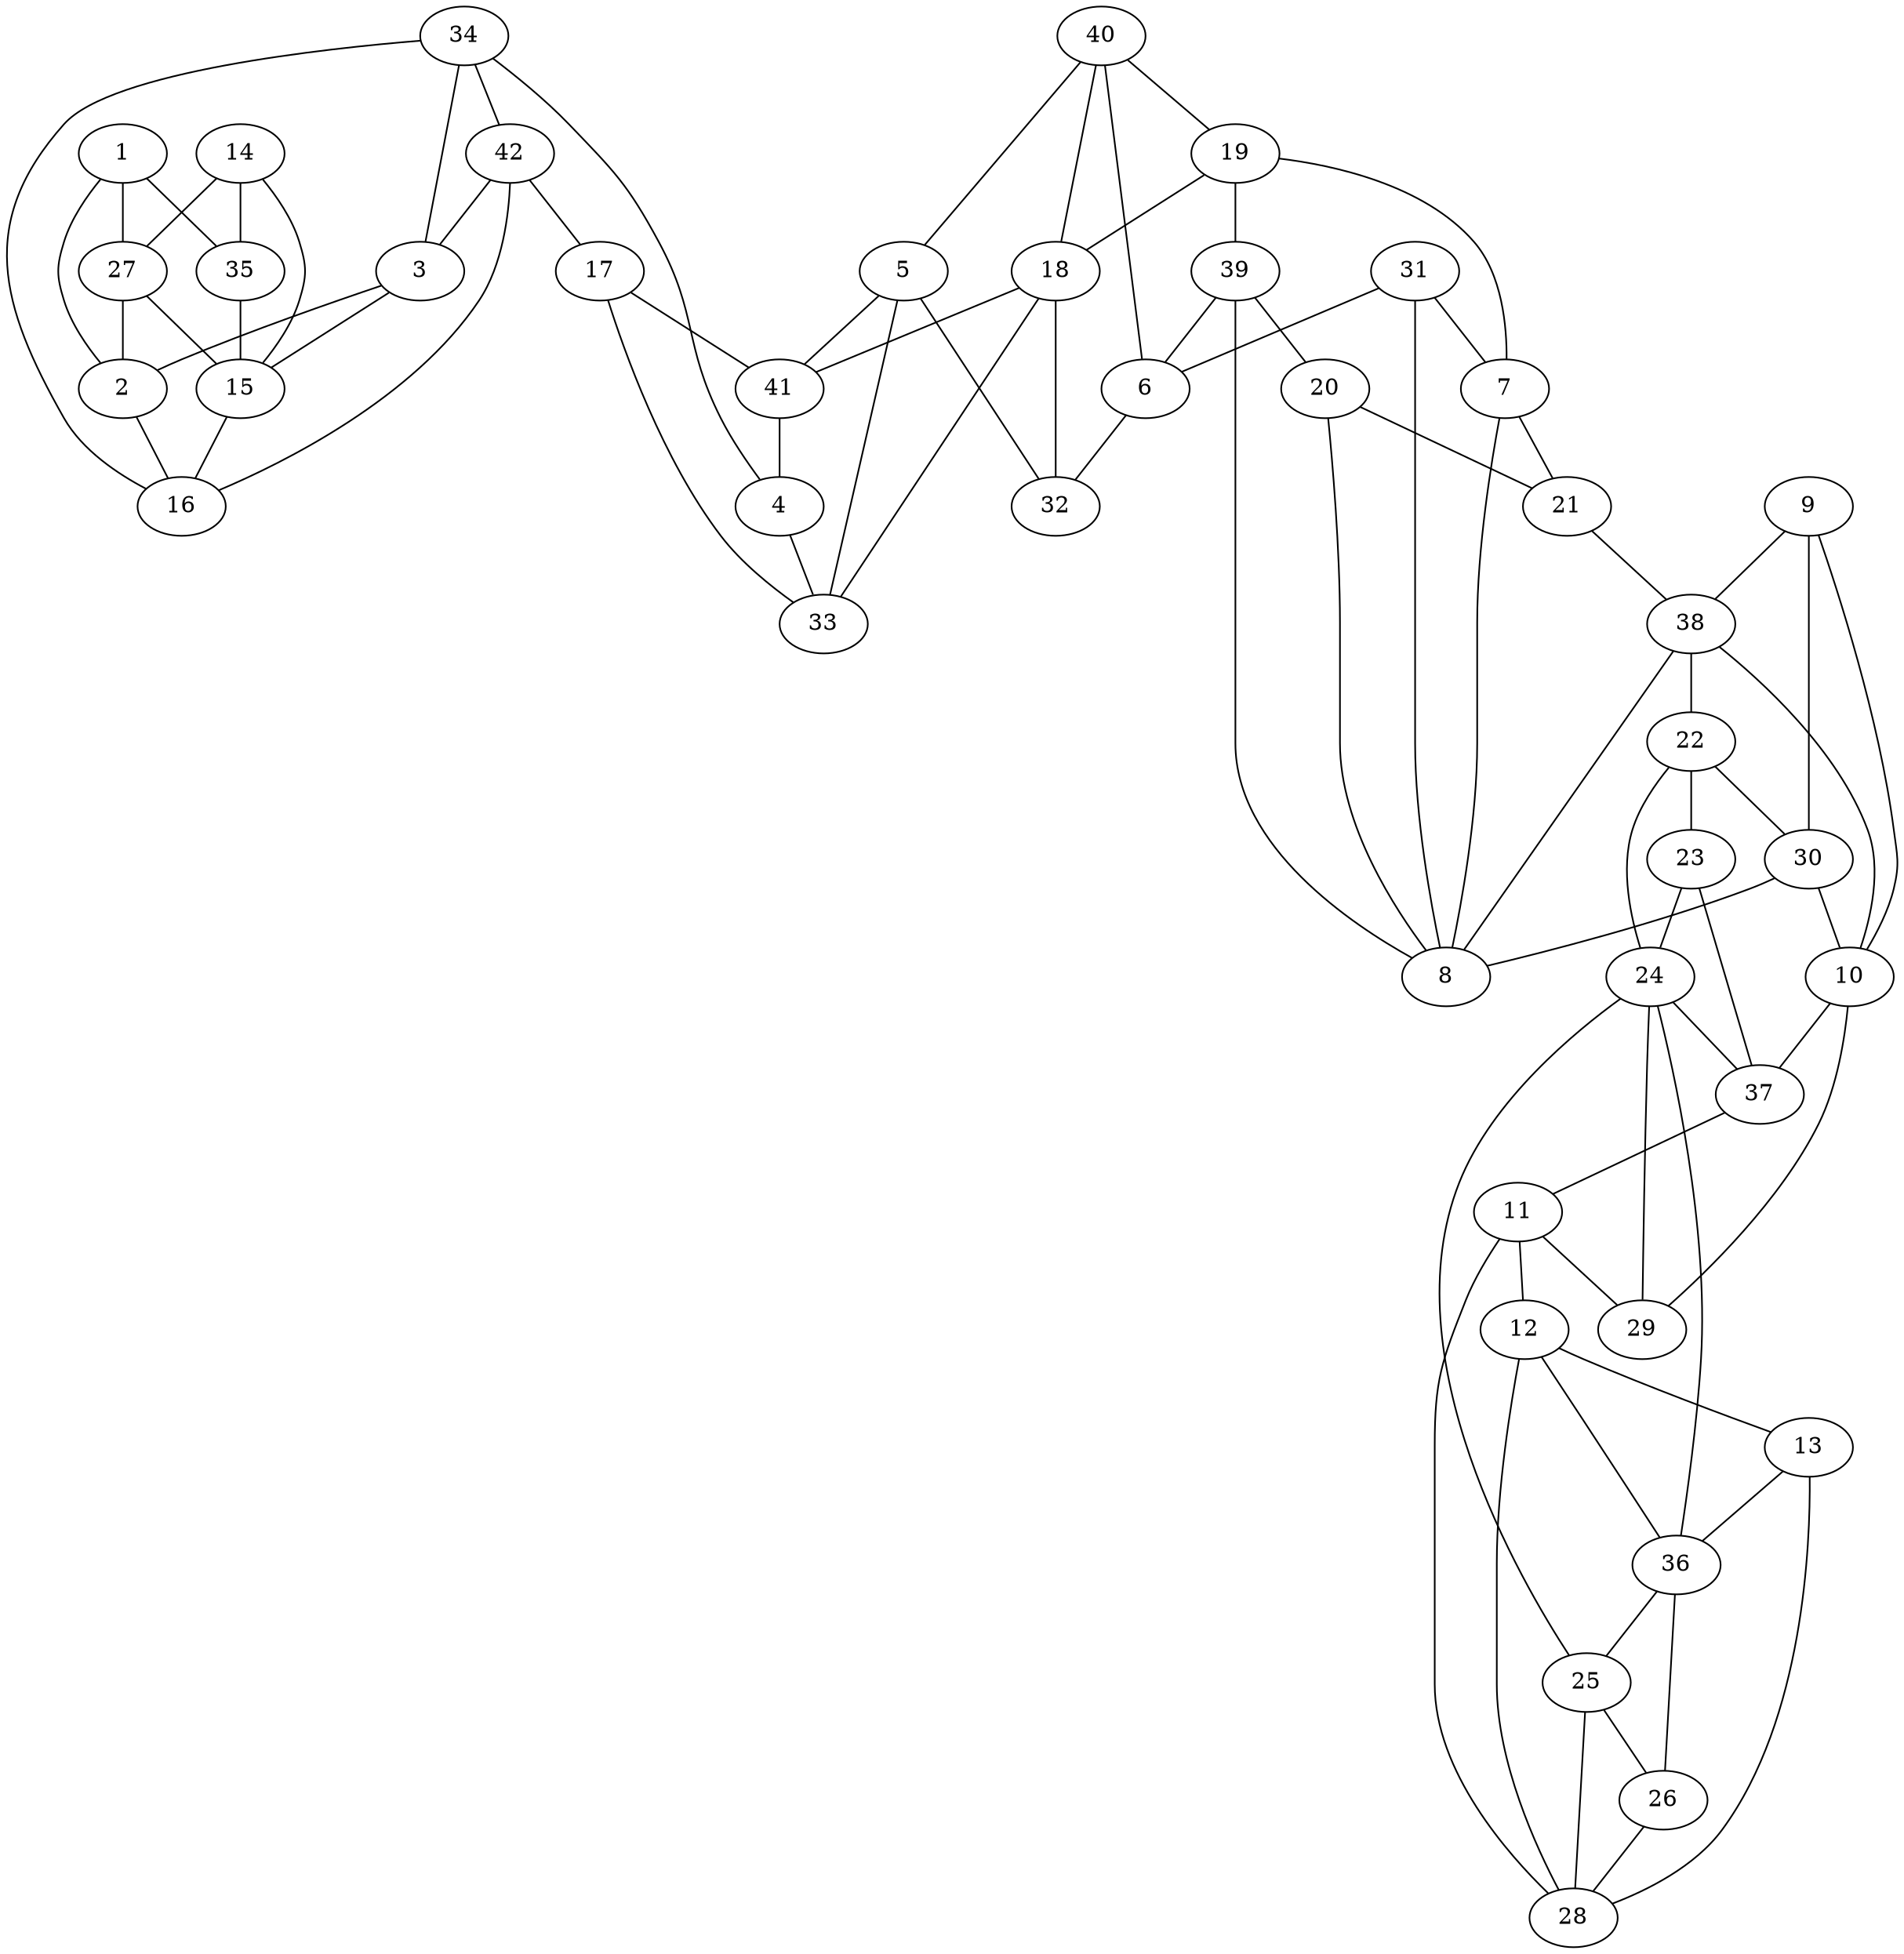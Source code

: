 graph pdb1h1z {
	1	 [aaLength=4,
		sequence=SMLS,
		type=0];
	2	 [aaLength=3,
		sequence=SDF,
		type=0];
	1 -- 2	 [distance0="5.777924",
		frequency=1,
		type0=1];
	27	 [aaLength=4,
		sequence=AKIA,
		type=1];
	1 -- 27	 [distance0="9.939322",
		frequency=1,
		type0=2];
	35	 [aaLength=4,
		sequence=AKIA,
		type=1];
	1 -- 35	 [distance0="9.939322",
		frequency=1,
		type0=3];
	16	 [aaLength=12,
		sequence=ANLAAEADRMVR,
		type=0];
	2 -- 16	 [distance0="6.164322",
		frequency=1,
		type0=2];
	3	 [aaLength=12,
		sequence=ANLAAEADRMVR,
		type=0];
	3 -- 2	 [distance0="7.550892",
		frequency=1,
		type0=2];
	15	 [aaLength=3,
		sequence=SDF,
		type=0];
	3 -- 15	 [distance0="8.964701",
		frequency=1,
		type0=3];
	4	 [aaLength=10,
		sequence=IGAPVIQSLR,
		type=0];
	33	 [aaLength=7,
		sequence=AYLDCHL,
		type=1];
	4 -- 33	 [distance0="15.58795",
		distance1="4.0",
		frequency=2,
		type0=2,
		type1=4];
	5	 [aaLength=12,
		sequence=NPSDYVEPLAKA,
		type=0];
	32	 [aaLength=5,
		sequence=SGFTF,
		type=1];
	5 -- 32	 [distance0="23.30314",
		distance1="2.0",
		frequency=2,
		type0=3,
		type1=4];
	5 -- 33	 [distance0="21.14323",
		frequency=1,
		type0=1];
	41	 [aaLength=7,
		sequence=AYLDCHL,
		type=1];
	5 -- 41	 [distance0="21.14323",
		frequency=1,
		type0=2];
	6	 [aaLength=11,
		sequence=DNWQELIQSIK,
		type=0];
	6 -- 32	 [distance0="20.69346",
		frequency=1,
		type0=2];
	7	 [aaLength=4,
		sequence=TPVE,
		type=0];
	8	 [aaLength=7,
		sequence=EVFPLVE,
		type=0];
	7 -- 8	 [distance0="11.98532",
		distance1="0.0",
		frequency=2,
		type0=1,
		type1=5];
	21	 [aaLength=7,
		sequence=EVFPLVE,
		type=0];
	7 -- 21	 [distance0="12.00702",
		frequency=1,
		type0=2];
	9	 [aaLength=3,
		sequence=FMP,
		type=0];
	10	 [aaLength=12,
		sequence=EMMEKVRALRKK,
		type=0];
	9 -- 10	 [distance0="8.285083",
		distance1="0.0",
		frequency=2,
		type0=1,
		type1=5];
	30	 [aaLength=5,
		sequence=ELVLV,
		type=1];
	9 -- 30	 [distance0="27.51591",
		frequency=1,
		type0=2];
	38	 [aaLength=5,
		sequence=ELVLV,
		type=1];
	9 -- 38	 [distance0="27.51591",
		frequency=1,
		type0=3];
	29	 [aaLength=5,
		sequence=LDIEV,
		type=1];
	10 -- 29	 [distance0="21.53898",
		distance1="3.0",
		frequency=2,
		type0=2,
		type1=4];
	37	 [aaLength=8,
		sequence=LDIEVDGG,
		type=1];
	10 -- 37	 [distance0="21.53898",
		frequency=1,
		type0=3];
	11	 [aaLength=12,
		sequence=LGPSTIDVAASA,
		type=0];
	12	 [aaLength=6,
		sequence=AGSSIF,
		type=0];
	11 -- 12	 [distance0="18.14087",
		frequency=1,
		type0=1];
	28	 [aaLength=4,
		sequence=NCIV,
		type=1];
	11 -- 28	 [distance0="2.0",
		frequency=1,
		type0=4];
	11 -- 29	 [distance0="19.82835",
		frequency=1,
		type0=2];
	13	 [aaLength=15,
		sequence=AEPGEVISALRKSVE,
		type=0];
	12 -- 13	 [distance0="10.63271",
		distance1="2.0",
		frequency=2,
		type0=1,
		type1=4];
	12 -- 28	 [distance0="16.63724",
		frequency=1,
		type0=2];
	36	 [aaLength=4,
		sequence=NCIV,
		type=1];
	12 -- 36	 [distance0="16.63724",
		frequency=1,
		type0=3];
	13 -- 28	 [distance0="20.57101",
		frequency=1,
		type0=2];
	13 -- 36	 [distance0="20.57101",
		frequency=1,
		type0=3];
	14	 [aaLength=4,
		sequence=SMLS,
		type=0];
	14 -- 15	 [distance0="7.455434",
		distance1="0.0",
		frequency=2,
		type0=1,
		type1=5];
	14 -- 27	 [distance0="11.01877",
		frequency=1,
		type0=2];
	14 -- 35	 [distance0="11.01877",
		frequency=1,
		type0=3];
	15 -- 16	 [distance0="5.070947",
		distance1="0.0",
		frequency=2,
		type0=1,
		type1=5];
	17	 [aaLength=10,
		sequence=IGAPVIQSLR,
		type=0];
	17 -- 33	 [distance0="16.91531",
		frequency=1,
		type0=2];
	17 -- 41	 [distance0="16.91531",
		distance1="4.0",
		frequency=2,
		type0=3,
		type1=4];
	18	 [aaLength=12,
		sequence=NPSDYVEPLAKA,
		type=0];
	18 -- 32	 [distance0="26.32855",
		frequency=1,
		type0=3];
	18 -- 33	 [distance0="24.43753",
		frequency=1,
		type0=1];
	40	 [aaLength=5,
		sequence=SGFTF,
		type=1];
	18 -- 40	 [distance0="2.0",
		frequency=1,
		type0=4];
	18 -- 41	 [distance0="24.43753",
		frequency=1,
		type0=2];
	19	 [aaLength=11,
		sequence=DNWQELIQSIK,
		type=0];
	19 -- 7	 [distance0="24.75942",
		frequency=1,
		type0=2];
	19 -- 18	 [distance0="26.3511",
		frequency=1,
		type0=3];
	39	 [aaLength=6,
		sequence=MRPGVS,
		type=1];
	19 -- 39	 [distance0="3.0",
		frequency=1,
		type0=4];
	20	 [aaLength=4,
		sequence=TPVE,
		type=0];
	20 -- 8	 [distance0="13.4396",
		frequency=1,
		type0=2];
	20 -- 21	 [distance0="11.99568",
		distance1="0.0",
		frequency=2,
		type0=1,
		type1=5];
	21 -- 38	 [distance0="5.0",
		frequency=1,
		type0=4];
	22	 [aaLength=3,
		sequence=FMP,
		type=0];
	23	 [aaLength=12,
		sequence=EMMEKVRALRKK,
		type=0];
	22 -- 23	 [distance0="8.996986",
		distance1="0.0",
		frequency=2,
		type0=1,
		type1=5];
	24	 [aaLength=12,
		sequence=LGPSTIDVAASA,
		type=0];
	22 -- 24	 [distance0="27.40287",
		frequency=1,
		type0=2];
	22 -- 30	 [distance0="31.78774",
		frequency=1,
		type0=3];
	23 -- 24	 [distance0="26.45279",
		frequency=1,
		type0=2];
	23 -- 37	 [distance0="3.0",
		frequency=1,
		type0=4];
	25	 [aaLength=6,
		sequence=AGSSIF,
		type=0];
	24 -- 25	 [distance0="19.38546",
		frequency=1,
		type0=1];
	24 -- 29	 [distance0="21.88213",
		frequency=1,
		type0=2];
	24 -- 36	 [distance0="2.0",
		frequency=1,
		type0=4];
	24 -- 37	 [distance0="21.88213",
		frequency=1,
		type0=3];
	26	 [aaLength=15,
		sequence=AEPGEVISALRKSVE,
		type=0];
	25 -- 26	 [distance0="8.504247",
		distance1="2.0",
		frequency=2,
		type0=1,
		type1=4];
	25 -- 28	 [distance0="16.14384",
		frequency=1,
		type0=2];
	26 -- 28	 [distance0="17.95475",
		frequency=1,
		type0=2];
	26 -- 36	 [distance0="17.95475",
		frequency=1,
		type0=3];
	27 -- 2	 [distance0="5.0",
		frequency=1,
		type0=4];
	27 -- 15	 [distance0="9.930064",
		frequency=1,
		type0=2];
	30 -- 10	 [distance0="24.49342",
		frequency=1,
		type0=3];
	30 -- 8	 [distance0="21.42078",
		frequency=1,
		type0=2];
	31	 [aaLength=6,
		sequence=MRPGVS,
		type=1];
	31 -- 6	 [distance0="22.43255",
		frequency=1,
		type0=2];
	31 -- 7	 [distance0="4.0",
		frequency=1,
		type0=4];
	31 -- 8	 [distance0="22.60199",
		frequency=1,
		type0=3];
	34	 [aaLength=7,
		sequence=DWLHMDI,
		type=1];
	34 -- 4	 [distance0="10.0",
		frequency=1,
		type0=4];
	34 -- 3	 [distance0="15.81735",
		frequency=1,
		type0=3];
	34 -- 16	 [distance0="15.01278",
		frequency=1,
		type0=2];
	42	 [aaLength=7,
		sequence=DWLHMDI,
		type=1];
	34 -- 42	 [distance0="0.0",
		frequency=1,
		type0=1];
	35 -- 15	 [distance0="9.930064",
		frequency=1,
		type0=2];
	36 -- 25	 [distance0="16.14384",
		distance1="0.0",
		frequency=2,
		type0=2,
		type1=5];
	37 -- 11	 [distance0="19.82835",
		frequency=1,
		type0=2];
	38 -- 10	 [distance0="24.49342",
		frequency=1,
		type0=3];
	38 -- 8	 [distance0="21.42078",
		frequency=1,
		type0=2];
	38 -- 22	 [distance0="11.0",
		frequency=1,
		type0=4];
	39 -- 6	 [distance0="22.43255",
		frequency=1,
		type0=2];
	39 -- 8	 [distance0="22.60199",
		frequency=1,
		type0=3];
	39 -- 20	 [distance0="4.0",
		frequency=1,
		type0=4];
	40 -- 5	 [distance0="23.30314",
		frequency=1,
		type0=3];
	40 -- 6	 [distance0="20.69346",
		frequency=1,
		type0=2];
	40 -- 19	 [distance0="6.0",
		frequency=1,
		type0=4];
	41 -- 4	 [distance0="15.58795",
		frequency=1,
		type0=2];
	42 -- 3	 [distance0="15.81735",
		frequency=1,
		type0=3];
	42 -- 16	 [distance0="15.01278",
		frequency=1,
		type0=2];
	42 -- 17	 [distance0="10.0",
		frequency=1,
		type0=4];
}

